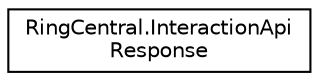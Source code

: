 digraph "Graphical Class Hierarchy"
{
 // LATEX_PDF_SIZE
  edge [fontname="Helvetica",fontsize="10",labelfontname="Helvetica",labelfontsize="10"];
  node [fontname="Helvetica",fontsize="10",shape=record];
  rankdir="LR";
  Node0 [label="RingCentral.InteractionApi\lResponse",height=0.2,width=0.4,color="black", fillcolor="white", style="filled",URL="$classRingCentral_1_1InteractionApiResponse.html",tooltip=" "];
}
